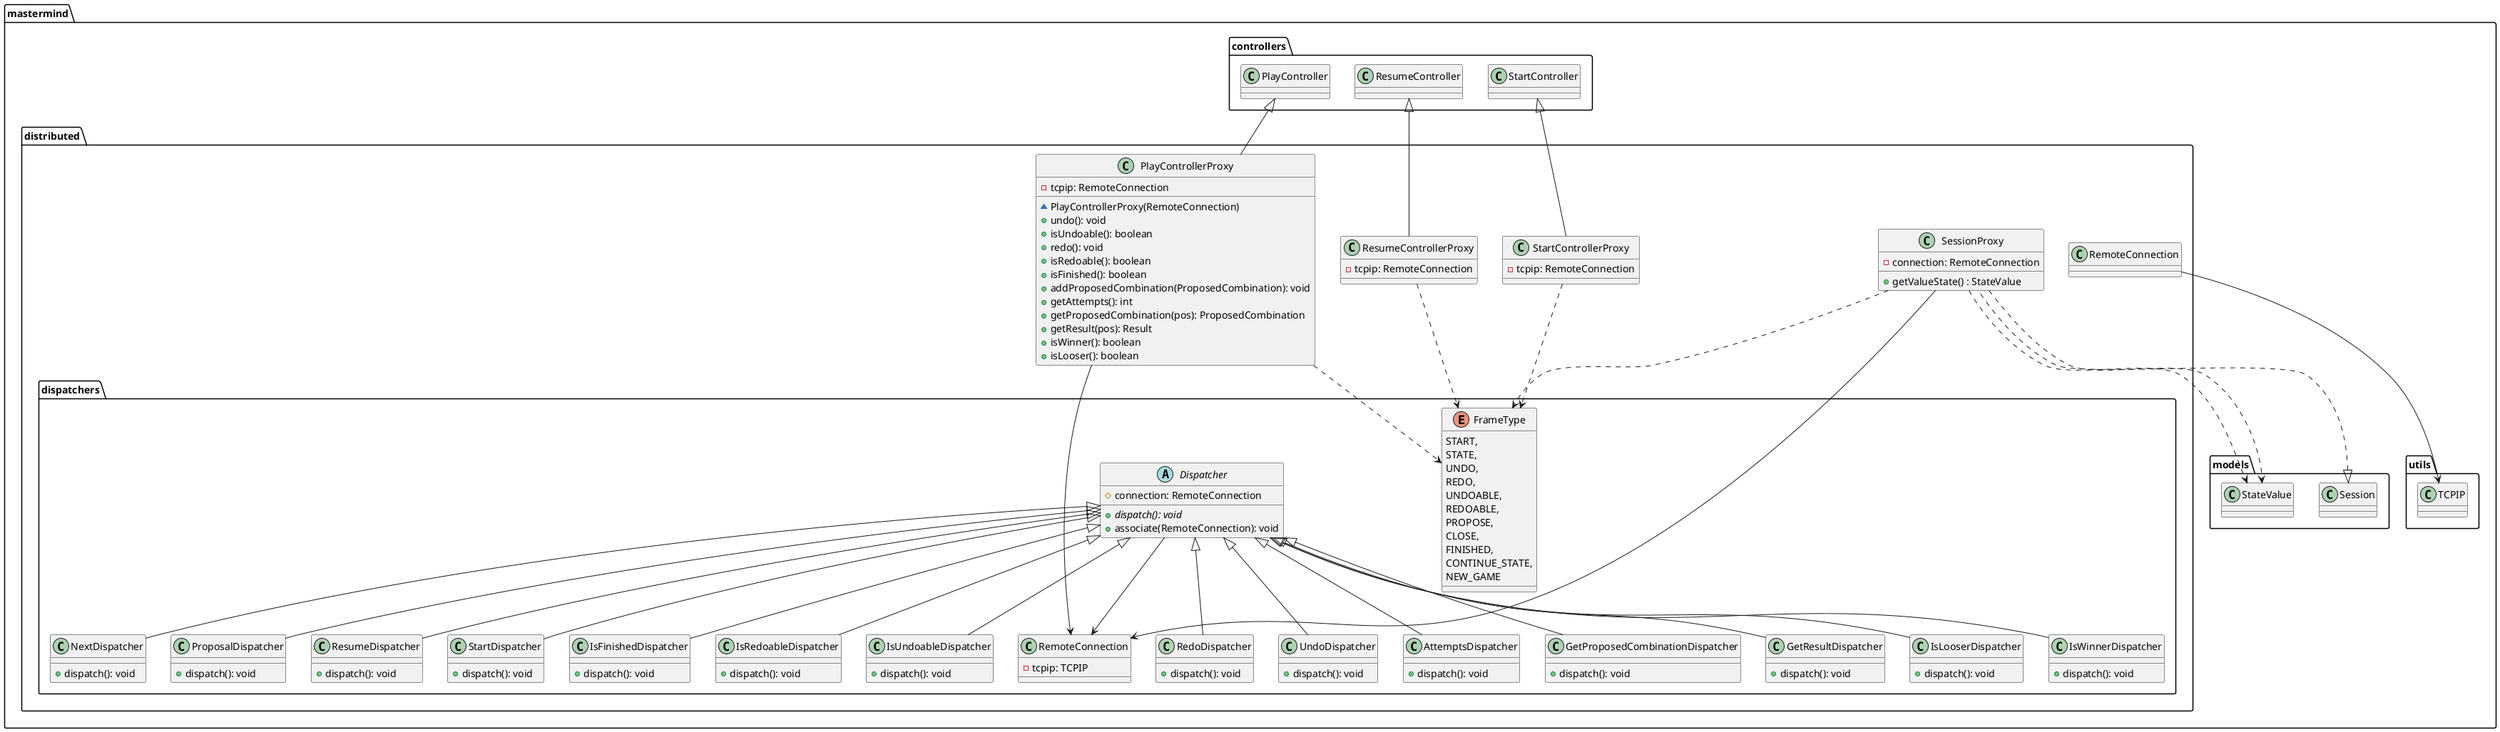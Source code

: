 @startuml

class mastermind.distributed.SessionProxy {
    - connection: RemoteConnection
    + getValueState() : StateValue
}
mastermind.models.Session <|.. mastermind.distributed.SessionProxy
mastermind.distributed.SessionProxy ..> mastermind.models.StateValue
mastermind.distributed.SessionProxy ..> mastermind.distributed.dispatchers.FrameType
mastermind.distributed.SessionProxy ..> mastermind.models.StateValue
mastermind.distributed.SessionProxy --> mastermind.distributed.dispatchers.RemoteConnection

class mastermind.distributed.StartControllerProxy {
    - tcpip: RemoteConnection
}
mastermind.controllers.StartController <|-- mastermind.distributed.StartControllerProxy
mastermind.distributed.StartControllerProxy ..> mastermind.distributed.dispatchers.FrameType

class mastermind.distributed.PlayControllerProxy {
    - tcpip: RemoteConnection
    ~ PlayControllerProxy(RemoteConnection)
    + undo(): void
    + isUndoable(): boolean
    + redo(): void
    + isRedoable(): boolean
    + isFinished(): boolean
    + addProposedCombination(ProposedCombination): void
    + getAttempts(): int
    + getProposedCombination(pos): ProposedCombination
    + getResult(pos): Result
    + isWinner(): boolean
    + isLooser(): boolean
}
mastermind.distributed.PlayControllerProxy --> mastermind.distributed.dispatchers.RemoteConnection
mastermind.controllers.PlayController <|-- mastermind.distributed.PlayControllerProxy
mastermind.distributed.PlayControllerProxy ..> mastermind.distributed.dispatchers.FrameType

class mastermind.distributed.ResumeControllerProxy {
    - tcpip: RemoteConnection
}
mastermind.controllers.ResumeController <|-- mastermind.distributed.ResumeControllerProxy
mastermind.distributed.ResumeControllerProxy ..> mastermind.distributed.dispatchers.FrameType

class mastermind.distributed.dispatchers.RemoteConnection {
    - tcpip: TCPIP
}
mastermind.distributed.RemoteConnection --> mastermind.utils.TCPIP

abstract class mastermind.distributed.dispatchers.Dispatcher {
    # connection: RemoteConnection
    + {abstract} dispatch(): void
    + associate(RemoteConnection): void
}
mastermind.distributed.dispatchers.Dispatcher --> mastermind.distributed.dispatchers.RemoteConnection

class mastermind.distributed.dispatchers.NextDispatcher {
    + dispatch(): void
}
mastermind.distributed.dispatchers.Dispatcher <|-- mastermind.distributed.dispatchers.NextDispatcher

class mastermind.distributed.dispatchers.ProposalDispatcher {
    + dispatch(): void
}
mastermind.distributed.dispatchers.Dispatcher <|-- mastermind.distributed.dispatchers.ProposalDispatcher

class mastermind.distributed.dispatchers.ResumeDispatcher {
    + dispatch(): void
}
mastermind.distributed.dispatchers.Dispatcher <|-- mastermind.distributed.dispatchers.ResumeDispatcher

class mastermind.distributed.dispatchers.StartDispatcher {
    + dispatch(): void
}
mastermind.distributed.dispatchers.Dispatcher <|-- mastermind.distributed.dispatchers.StartDispatcher

class mastermind.distributed.dispatchers.IsFinishedDispatcher {
    + dispatch(): void
}
mastermind.distributed.dispatchers.Dispatcher <|-- mastermind.distributed.dispatchers.IsFinishedDispatcher

class mastermind.distributed.dispatchers.IsRedoableDispatcher {
    + dispatch(): void
}
mastermind.distributed.dispatchers.Dispatcher <|-- mastermind.distributed.dispatchers.IsRedoableDispatcher

class mastermind.distributed.dispatchers.IsUndoableDispatcher {
    + dispatch(): void
}
mastermind.distributed.dispatchers.Dispatcher <|-- mastermind.distributed.dispatchers.IsUndoableDispatcher

class mastermind.distributed.dispatchers.RedoDispatcher {
    + dispatch(): void
}
mastermind.distributed.dispatchers.Dispatcher <|-- mastermind.distributed.dispatchers.RedoDispatcher

class mastermind.distributed.dispatchers.UndoDispatcher {
    + dispatch(): void
}
mastermind.distributed.dispatchers.Dispatcher <|-- mastermind.distributed.dispatchers.UndoDispatcher

class mastermind.distributed.dispatchers.AttemptsDispatcher {
    + dispatch(): void
}
mastermind.distributed.dispatchers.Dispatcher <|-- mastermind.distributed.dispatchers.AttemptsDispatcher

class mastermind.distributed.dispatchers.GetProposedCombinationDispatcher {
    + dispatch(): void
}
mastermind.distributed.dispatchers.Dispatcher <|-- mastermind.distributed.dispatchers.GetProposedCombinationDispatcher

class mastermind.distributed.dispatchers.GetResultDispatcher {
    + dispatch(): void
}
mastermind.distributed.dispatchers.Dispatcher <|-- mastermind.distributed.dispatchers.GetResultDispatcher

class mastermind.distributed.dispatchers.IsLooserDispatcher {
    + dispatch(): void
}
mastermind.distributed.dispatchers.Dispatcher <|-- mastermind.distributed.dispatchers.IsLooserDispatcher

class mastermind.distributed.dispatchers.IsWinnerDispatcher {
    + dispatch(): void
}
mastermind.distributed.dispatchers.Dispatcher <|-- mastermind.distributed.dispatchers.IsWinnerDispatcher

enum mastermind.distributed.dispatchers.FrameType {
    START,
	STATE,
	UNDO,
	REDO,
	UNDOABLE,
	REDOABLE,
	PROPOSE,
	CLOSE,
	FINISHED,
	CONTINUE_STATE,
	NEW_GAME
}

@enduml